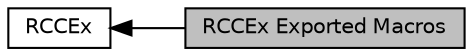 digraph "RCCEx Exported Macros"
{
  edge [fontname="Helvetica",fontsize="10",labelfontname="Helvetica",labelfontsize="10"];
  node [fontname="Helvetica",fontsize="10",shape=box];
  rankdir=LR;
  Node1 [label="RCCEx Exported Macros",height=0.2,width=0.4,color="black", fillcolor="grey75", style="filled", fontcolor="black",tooltip=" "];
  Node2 [label="RCCEx",height=0.2,width=0.4,color="black", fillcolor="white", style="filled",URL="$group___r_c_c_ex.html",tooltip="RCCEx HAL module driver."];
  Node2->Node1 [shape=plaintext, dir="back", style="solid"];
}
